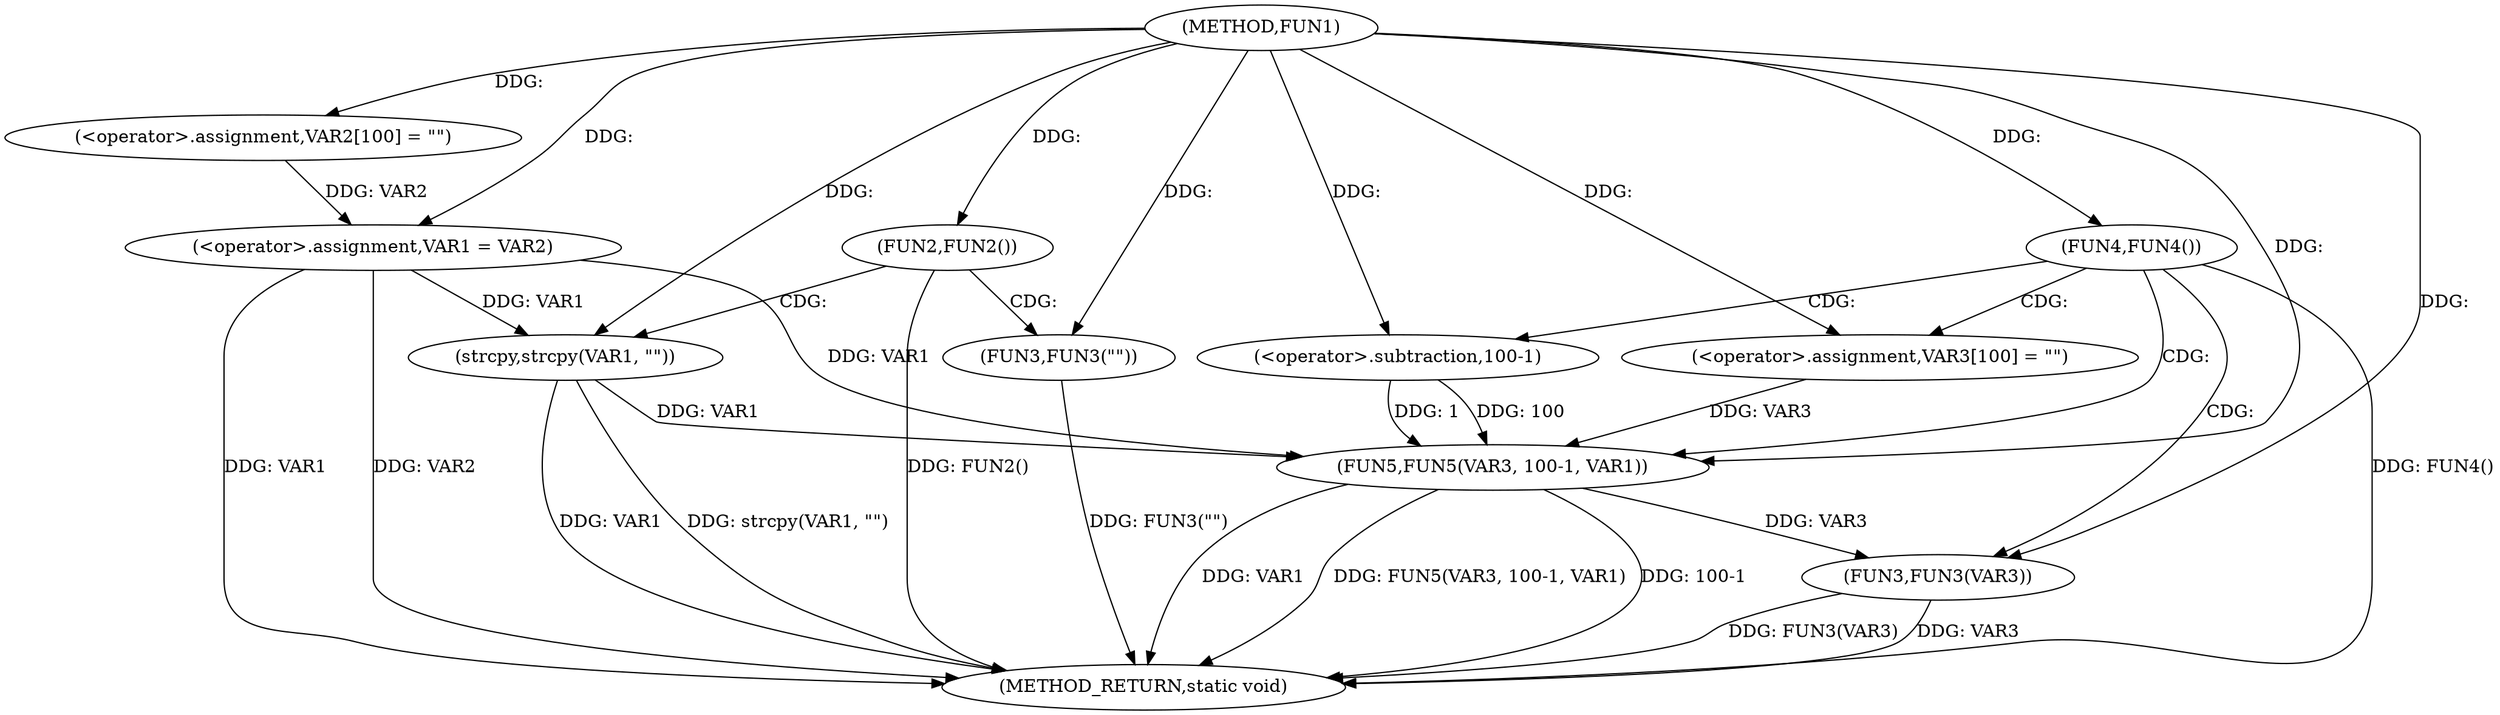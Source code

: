 digraph FUN1 {  
"1000100" [label = "(METHOD,FUN1)" ]
"1000136" [label = "(METHOD_RETURN,static void)" ]
"1000104" [label = "(<operator>.assignment,VAR2[100] = \"\")" ]
"1000107" [label = "(<operator>.assignment,VAR1 = VAR2)" ]
"1000111" [label = "(FUN2,FUN2())" ]
"1000113" [label = "(FUN3,FUN3(\"\"))" ]
"1000117" [label = "(strcpy,strcpy(VAR1, \"\"))" ]
"1000121" [label = "(FUN4,FUN4())" ]
"1000125" [label = "(<operator>.assignment,VAR3[100] = \"\")" ]
"1000128" [label = "(FUN5,FUN5(VAR3, 100-1, VAR1))" ]
"1000130" [label = "(<operator>.subtraction,100-1)" ]
"1000134" [label = "(FUN3,FUN3(VAR3))" ]
  "1000117" -> "1000136"  [ label = "DDG: strcpy(VAR1, \"\")"] 
  "1000128" -> "1000136"  [ label = "DDG: 100-1"] 
  "1000107" -> "1000136"  [ label = "DDG: VAR1"] 
  "1000134" -> "1000136"  [ label = "DDG: FUN3(VAR3)"] 
  "1000121" -> "1000136"  [ label = "DDG: FUN4()"] 
  "1000117" -> "1000136"  [ label = "DDG: VAR1"] 
  "1000128" -> "1000136"  [ label = "DDG: VAR1"] 
  "1000128" -> "1000136"  [ label = "DDG: FUN5(VAR3, 100-1, VAR1)"] 
  "1000111" -> "1000136"  [ label = "DDG: FUN2()"] 
  "1000107" -> "1000136"  [ label = "DDG: VAR2"] 
  "1000134" -> "1000136"  [ label = "DDG: VAR3"] 
  "1000113" -> "1000136"  [ label = "DDG: FUN3(\"\")"] 
  "1000100" -> "1000104"  [ label = "DDG: "] 
  "1000104" -> "1000107"  [ label = "DDG: VAR2"] 
  "1000100" -> "1000107"  [ label = "DDG: "] 
  "1000100" -> "1000111"  [ label = "DDG: "] 
  "1000100" -> "1000113"  [ label = "DDG: "] 
  "1000107" -> "1000117"  [ label = "DDG: VAR1"] 
  "1000100" -> "1000117"  [ label = "DDG: "] 
  "1000100" -> "1000121"  [ label = "DDG: "] 
  "1000100" -> "1000125"  [ label = "DDG: "] 
  "1000125" -> "1000128"  [ label = "DDG: VAR3"] 
  "1000100" -> "1000128"  [ label = "DDG: "] 
  "1000130" -> "1000128"  [ label = "DDG: 100"] 
  "1000130" -> "1000128"  [ label = "DDG: 1"] 
  "1000100" -> "1000130"  [ label = "DDG: "] 
  "1000107" -> "1000128"  [ label = "DDG: VAR1"] 
  "1000117" -> "1000128"  [ label = "DDG: VAR1"] 
  "1000128" -> "1000134"  [ label = "DDG: VAR3"] 
  "1000100" -> "1000134"  [ label = "DDG: "] 
  "1000111" -> "1000117"  [ label = "CDG: "] 
  "1000111" -> "1000113"  [ label = "CDG: "] 
  "1000121" -> "1000128"  [ label = "CDG: "] 
  "1000121" -> "1000125"  [ label = "CDG: "] 
  "1000121" -> "1000130"  [ label = "CDG: "] 
  "1000121" -> "1000134"  [ label = "CDG: "] 
}
